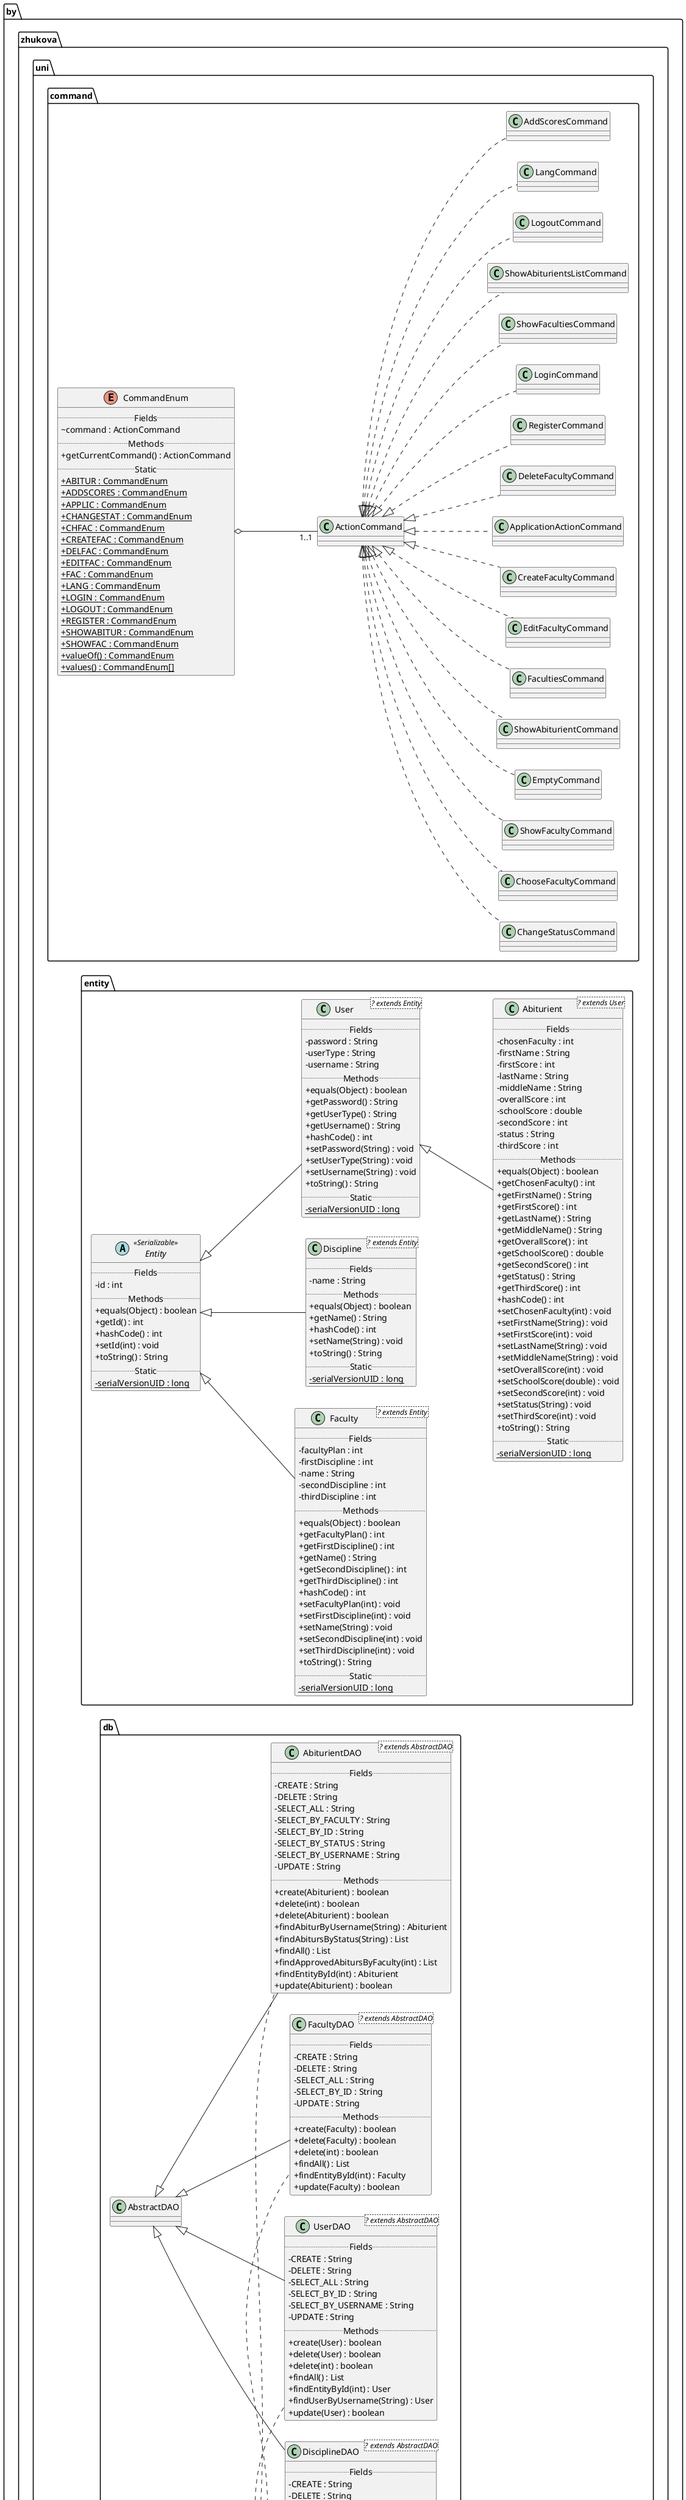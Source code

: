 @startuml
left to right direction
skinparam headerFontSize 30
skinparam headerFontStyle bold
skinparam classAttributeIconSize 0
scale 1.0
package by.zhukova.uni.command {
enum by.zhukova.uni.command.CommandEnum  {
.. Fields  ..
~command : ActionCommand
.. Methods ..
+getCurrentCommand() : ActionCommand
.. Static ..
+ {static} ABITUR : CommandEnum
+ {static} ADDSCORES : CommandEnum
+ {static} APPLIC : CommandEnum
+ {static} CHANGESTAT : CommandEnum
+ {static} CHFAC : CommandEnum
+ {static} CREATEFAC : CommandEnum
+ {static} DELFAC : CommandEnum
+ {static} EDITFAC : CommandEnum
+ {static} FAC : CommandEnum
+ {static} LANG : CommandEnum
+ {static} LOGIN : CommandEnum
+ {static} LOGOUT : CommandEnum
+ {static} REGISTER : CommandEnum
+ {static} SHOWABITUR : CommandEnum
+ {static} SHOWFAC : CommandEnum
+ {static} valueOf() : CommandEnum
+ {static} values() : CommandEnum[]
}

}
package by.zhukova.uni.db {
class by.zhukova.uni.db.DisciplineDAO <? extends AbstractDAO>  {
.. Fields  ..
-CREATE : String
-DELETE : String
-SELECT_ALL : String
-SELECT_BY_ID : String
-UPDATE : String
.. Methods ..
+create(Discipline) : boolean
+delete(Discipline) : boolean
+delete(int) : boolean
+findAll() : List
+findEntityById(int) : Discipline
+update(Discipline) : boolean
}
class by.zhukova.uni.db.UserDAO <? extends AbstractDAO>  {
.. Fields  ..
-CREATE : String
-DELETE : String
-SELECT_ALL : String
-SELECT_BY_ID : String
-SELECT_BY_USERNAME : String
-UPDATE : String
.. Methods ..
+create(User) : boolean
+delete(User) : boolean
+delete(int) : boolean
+findAll() : List
+findEntityById(int) : User
+findUserByUsername(String) : User
+update(User) : boolean
}
class by.zhukova.uni.db.FacultyDAO <? extends AbstractDAO>  {
.. Fields  ..
-CREATE : String
-DELETE : String
-SELECT_ALL : String
-SELECT_BY_ID : String
-UPDATE : String
.. Methods ..
+create(Faculty) : boolean
+delete(Faculty) : boolean
+delete(int) : boolean
+findAll() : List
+findEntityById(int) : Faculty
+update(Faculty) : boolean
}
class by.zhukova.uni.db.AbiturientDAO <? extends AbstractDAO>  {
.. Fields  ..
-CREATE : String
-DELETE : String
-SELECT_ALL : String
-SELECT_BY_FACULTY : String
-SELECT_BY_ID : String
-SELECT_BY_STATUS : String
-SELECT_BY_USERNAME : String
-UPDATE : String
.. Methods ..
+create(Abiturient) : boolean
+delete(int) : boolean
+delete(Abiturient) : boolean
+findAbiturByUsername(String) : Abiturient
+findAbitursByStatus(String) : List
+findAll() : List
+findApprovedAbitursByFaculty(int) : List
+findEntityById(int) : Abiturient
+update(Abiturient) : boolean
}

}
package by.zhukova.uni.entity {
class by.zhukova.uni.entity.Abiturient <? extends User>  {
.. Fields  ..
-chosenFaculty : int
-firstName : String
-firstScore : int
-lastName : String
-middleName : String
-overallScore : int
-schoolScore : double
-secondScore : int
-status : String
-thirdScore : int
.. Methods ..
+equals(Object) : boolean
+getChosenFaculty() : int
+getFirstName() : String
+getFirstScore() : int
+getLastName() : String
+getMiddleName() : String
+getOverallScore() : int
+getSchoolScore() : double
+getSecondScore() : int
+getStatus() : String
+getThirdScore() : int
+hashCode() : int
+setChosenFaculty(int) : void
+setFirstName(String) : void
+setFirstScore(int) : void
+setLastName(String) : void
+setMiddleName(String) : void
+setOverallScore(int) : void
+setSchoolScore(double) : void
+setSecondScore(int) : void
+setStatus(String) : void
+setThirdScore(int) : void
+toString() : String
.. Static ..
- {static} serialVersionUID : long
}
class by.zhukova.uni.entity.Discipline <? extends Entity>  {
.. Fields  ..
-name : String
.. Methods ..
+equals(Object) : boolean
+getName() : String
+hashCode() : int
+setName(String) : void
+toString() : String
.. Static ..
- {static} serialVersionUID : long
}
abstract class by.zhukova.uni.entity.Entity  <<Serializable>>  {
.. Fields  ..
-id : int
.. Methods ..
+equals(Object) : boolean
+getId() : int
+hashCode() : int
+setId(int) : void
+toString() : String
.. Static ..
- {static} serialVersionUID : long
}
class by.zhukova.uni.entity.User <? extends Entity>  {
.. Fields  ..
-password : String
-userType : String
-username : String
.. Methods ..
+equals(Object) : boolean
+getPassword() : String
+getUserType() : String
+getUsername() : String
+hashCode() : int
+setPassword(String) : void
+setUserType(String) : void
+setUsername(String) : void
+toString() : String
.. Static ..
- {static} serialVersionUID : long
}
class by.zhukova.uni.entity.Faculty <? extends Entity>  {
.. Fields  ..
-facultyPlan : int
-firstDiscipline : int
-name : String
-secondDiscipline : int
-thirdDiscipline : int
.. Methods ..
+equals(Object) : boolean
+getFacultyPlan() : int
+getFirstDiscipline() : int
+getName() : String
+getSecondDiscipline() : int
+getThirdDiscipline() : int
+hashCode() : int
+setFacultyPlan(int) : void
+setFirstDiscipline(int) : void
+setName(String) : void
+setSecondDiscipline(int) : void
+setThirdDiscipline(int) : void
+toString() : String
.. Static ..
- {static} serialVersionUID : long
}

}
package by.zhukova.uni.exception {
class by.zhukova.uni.exception.DaoException << (E,yellow) >>  {
.. Fields  ..
.. Static ..
- {static} serialVersionUID : long
}

}
package by.zhukova.uni.logic {
class by.zhukova.uni.logic.Validation {
.. Methods ..
.. Static ..
+ {static} isAllFieldFilled() : boolean
+ {static} noRepeatDisciplines() : boolean
+ {static} passwordsEquals() : boolean
+ {static} userFieldValid() : boolean
+ {static} validFIO() : boolean
+ {static} validFaculty() : boolean
+ {static} validScores() : boolean
}

}
package by.zhukova.uni.resource {
class by.zhukova.uni.resource.ConfigurationManager {
.. Fields  ..
.. Methods ..
.. Static ..
+ {static} getProperty() : String
- {static} resourceBundle : ResourceBundle
}

}
package by.zhukova.uni.test {
class by.zhukova.uni.test.ConnectionPoolTest {
.. Methods ..
+getConnectionTest() : void
+getInstanceTest() : void
}
class by.zhukova.uni.test.LoginLogicTest {
.. Methods ..
+checkLoginTest() : void
}
class by.zhukova.uni.test.ValidationTest {
.. Methods ..
+emptyFieldsExistsTest() : void
+isAllFieldFilledTest() : void
+userFieldValidTest() : void
}
class by.zhukova.uni.test.AbiturientLogicTest {
.. Methods ..
+calculateSchoolScoreTest() : void
}

}
by.zhukova.uni.command.ActionCommand <|.. by.zhukova.uni.command.LangCommand
by.zhukova.uni.command.CommandEnum o-- "1..1" by.zhukova.uni.command.ActionCommand
by.zhukova.uni.db.AbstractDAO <|-- by.zhukova.uni.db.DisciplineDAO
by.zhukova.uni.command.ActionCommand <|.. by.zhukova.uni.command.AddScoresCommand
by.zhukova.uni.command.ActionCommand <|.. by.zhukova.uni.command.ChangeStatusCommand
by.zhukova.uni.entity.User <|-- by.zhukova.uni.entity.Abiturient
by.zhukova.uni.entity.Entity <|-- by.zhukova.uni.entity.Discipline
by.zhukova.uni.command.ActionCommand <|.. by.zhukova.uni.command.ChooseFacultyCommand
by.zhukova.uni.command.ActionCommand <|.. by.zhukova.uni.command.ShowFacultyCommand
by.zhukova.uni.command.ActionCommand <|.. by.zhukova.uni.command.EmptyCommand
by.zhukova.uni.command.ActionCommand <|.. by.zhukova.uni.command.ShowAbiturientCommand
by.zhukova.uni.command.ActionCommand <|.. by.zhukova.uni.command.FacultiesCommand
by.zhukova.uni.entity.Entity <|-- by.zhukova.uni.entity.User
by.zhukova.uni.command.ActionCommand <|.. by.zhukova.uni.command.EditFacultyCommand
by.zhukova.uni.command.ActionCommand <|.. by.zhukova.uni.command.CreateFacultyCommand
by.zhukova.uni.command.ActionCommand <|.. by.zhukova.uni.command.ApplicationActionCommand
by.zhukova.uni.command.ActionCommand <|.. by.zhukova.uni.command.DeleteFacultyCommand
by.zhukova.uni.command.ActionCommand <|.. by.zhukova.uni.command.RegisterCommand
by.zhukova.uni.db.AbstractDAO <|-- by.zhukova.uni.db.UserDAO
by.zhukova.uni.command.ActionCommand <|.. by.zhukova.uni.command.LoginCommand
by.zhukova.uni.command.ActionCommand <|.. by.zhukova.uni.command.ShowFacultiesCommand
by.zhukova.uni.entity.Entity <|-- by.zhukova.uni.entity.Faculty
by.zhukova.uni.command.ActionCommand <|.. by.zhukova.uni.command.ShowAbiturientsListCommand
by.zhukova.uni.db.AbstractDAO <|-- by.zhukova.uni.db.FacultyDAO
by.zhukova.uni.command.ActionCommand <|.. by.zhukova.uni.command.LogoutCommand
by.zhukova.uni.db.AbstractDAO <|-- by.zhukova.uni.db.AbiturientDAO
by.zhukova.uni.exception.DaoException <.. by.zhukova.uni.db.DisciplineDAO
by.zhukova.uni.exception.DaoException <.. by.zhukova.uni.db.AbiturientDAO
by.zhukova.uni.exception.DaoException <.. by.zhukova.uni.db.UserDAO
by.zhukova.uni.exception.DaoException <.. by.zhukova.uni.db.FacultyDAO
@enduml
